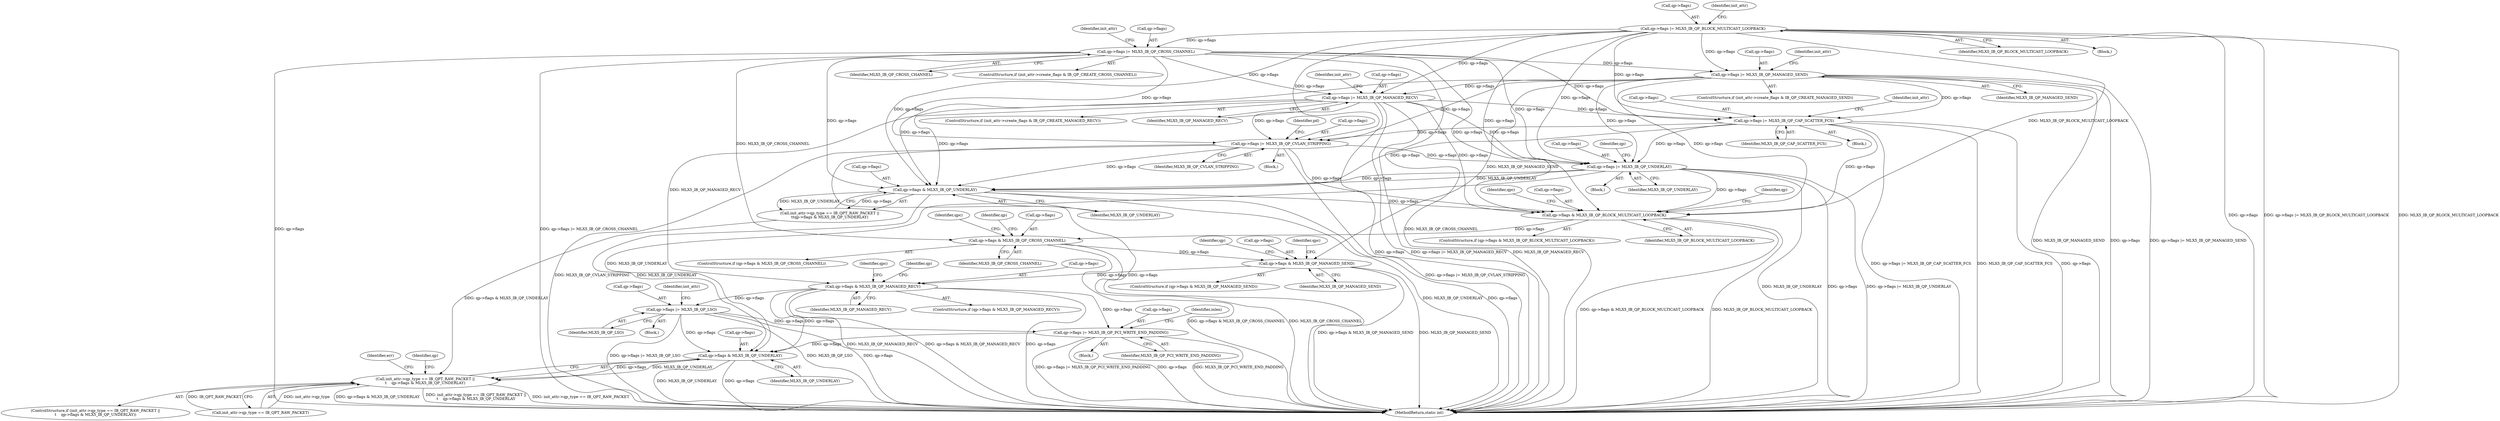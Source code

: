 digraph "0_linux_0625b4ba1a5d4703c7fb01c497bd6c156908af00@pointer" {
"1000832" [label="(Call,qp->flags & MLX5_IB_QP_MANAGED_SEND)"];
"1000821" [label="(Call,qp->flags & MLX5_IB_QP_CROSS_CHANNEL)"];
"1000810" [label="(Call,qp->flags & MLX5_IB_QP_BLOCK_MULTICAST_LOOPBACK)"];
"1000274" [label="(Call,qp->flags |= MLX5_IB_QP_MANAGED_RECV)"];
"1000252" [label="(Call,qp->flags |= MLX5_IB_QP_CROSS_CHANNEL)"];
"1000218" [label="(Call,qp->flags |= MLX5_IB_QP_BLOCK_MULTICAST_LOOPBACK)"];
"1000263" [label="(Call,qp->flags |= MLX5_IB_QP_MANAGED_SEND)"];
"1000521" [label="(Call,qp->flags |= MLX5_IB_QP_UNDERLAY)"];
"1000389" [label="(Call,qp->flags |= MLX5_IB_QP_CVLAN_STRIPPING)"];
"1000344" [label="(Call,qp->flags |= MLX5_IB_QP_CAP_SCATTER_FCS)"];
"1000551" [label="(Call,qp->flags & MLX5_IB_QP_UNDERLAY)"];
"1000843" [label="(Call,qp->flags & MLX5_IB_QP_MANAGED_RECV)"];
"1001203" [label="(Call,qp->flags |= MLX5_IB_QP_LSO)"];
"1001246" [label="(Call,qp->flags |= MLX5_IB_QP_PCI_WRITE_END_PADDING)"];
"1001268" [label="(Call,qp->flags & MLX5_IB_QP_UNDERLAY)"];
"1001262" [label="(Call,init_attr->qp_type == IB_QPT_RAW_PACKET ||\n\t    qp->flags & MLX5_IB_QP_UNDERLAY)"];
"1000820" [label="(ControlStructure,if (qp->flags & MLX5_IB_QP_CROSS_CHANNEL))"];
"1000845" [label="(Identifier,qp)"];
"1001207" [label="(Identifier,MLX5_IB_QP_LSO)"];
"1001245" [label="(Block,)"];
"1000831" [label="(ControlStructure,if (qp->flags & MLX5_IB_QP_MANAGED_SEND))"];
"1001246" [label="(Call,qp->flags |= MLX5_IB_QP_PCI_WRITE_END_PADDING)"];
"1000345" [label="(Call,qp->flags)"];
"1000264" [label="(Call,qp->flags)"];
"1000832" [label="(Call,qp->flags & MLX5_IB_QP_MANAGED_SEND)"];
"1000833" [label="(Call,qp->flags)"];
"1000218" [label="(Call,qp->flags |= MLX5_IB_QP_BLOCK_MULTICAST_LOOPBACK)"];
"1000492" [label="(Block,)"];
"1000552" [label="(Call,qp->flags)"];
"1000222" [label="(Identifier,MLX5_IB_QP_BLOCK_MULTICAST_LOOPBACK)"];
"1000809" [label="(ControlStructure,if (qp->flags & MLX5_IB_QP_BLOCK_MULTICAST_LOOPBACK))"];
"1000256" [label="(Identifier,MLX5_IB_QP_CROSS_CHANNEL)"];
"1000522" [label="(Call,qp->flags)"];
"1000267" [label="(Identifier,MLX5_IB_QP_MANAGED_SEND)"];
"1000816" [label="(Identifier,qpc)"];
"1000822" [label="(Call,qp->flags)"];
"1000811" [label="(Call,qp->flags)"];
"1000389" [label="(Call,qp->flags |= MLX5_IB_QP_CVLAN_STRIPPING)"];
"1000344" [label="(Call,qp->flags |= MLX5_IB_QP_CAP_SCATTER_FCS)"];
"1001250" [label="(Identifier,MLX5_IB_QP_PCI_WRITE_END_PADDING)"];
"1001272" [label="(Identifier,MLX5_IB_QP_UNDERLAY)"];
"1000528" [label="(Identifier,qp)"];
"1001279" [label="(Identifier,qp)"];
"1000521" [label="(Call,qp->flags |= MLX5_IB_QP_UNDERLAY)"];
"1000393" [label="(Identifier,MLX5_IB_QP_CVLAN_STRIPPING)"];
"1000274" [label="(Call,qp->flags |= MLX5_IB_QP_MANAGED_RECV)"];
"1000551" [label="(Call,qp->flags & MLX5_IB_QP_UNDERLAY)"];
"1000283" [label="(Identifier,init_attr)"];
"1000827" [label="(Identifier,qpc)"];
"1000814" [label="(Identifier,MLX5_IB_QP_BLOCK_MULTICAST_LOOPBACK)"];
"1000396" [label="(Identifier,pd)"];
"1001247" [label="(Call,qp->flags)"];
"1000252" [label="(Call,qp->flags |= MLX5_IB_QP_CROSS_CHANNEL)"];
"1000843" [label="(Call,qp->flags & MLX5_IB_QP_MANAGED_RECV)"];
"1000271" [label="(Identifier,init_attr)"];
"1001263" [label="(Call,init_attr->qp_type == IB_QPT_RAW_PACKET)"];
"1000219" [label="(Call,qp->flags)"];
"1001304" [label="(Identifier,err)"];
"1000348" [label="(Identifier,MLX5_IB_QP_CAP_SCATTER_FCS)"];
"1000555" [label="(Identifier,MLX5_IB_QP_UNDERLAY)"];
"1000275" [label="(Call,qp->flags)"];
"1000545" [label="(Call,init_attr->qp_type == IB_QPT_RAW_PACKET ||\n\t\tqp->flags & MLX5_IB_QP_UNDERLAY)"];
"1000309" [label="(Block,)"];
"1000260" [label="(Identifier,init_attr)"];
"1001203" [label="(Call,qp->flags |= MLX5_IB_QP_LSO)"];
"1001197" [label="(Block,)"];
"1000253" [label="(Call,qp->flags)"];
"1000226" [label="(Identifier,init_attr)"];
"1000366" [label="(Block,)"];
"1000856" [label="(Identifier,qp)"];
"1000390" [label="(Call,qp->flags)"];
"1000847" [label="(Identifier,MLX5_IB_QP_MANAGED_RECV)"];
"1000278" [label="(Identifier,MLX5_IB_QP_MANAGED_RECV)"];
"1000268" [label="(ControlStructure,if (init_attr->create_flags & IB_QP_CREATE_MANAGED_RECV))"];
"1000842" [label="(ControlStructure,if (qp->flags & MLX5_IB_QP_MANAGED_RECV))"];
"1000836" [label="(Identifier,MLX5_IB_QP_MANAGED_SEND)"];
"1001262" [label="(Call,init_attr->qp_type == IB_QPT_RAW_PACKET ||\n\t    qp->flags & MLX5_IB_QP_UNDERLAY)"];
"1000838" [label="(Identifier,qpc)"];
"1000246" [label="(ControlStructure,if (init_attr->create_flags & IB_QP_CREATE_CROSS_CHANNEL))"];
"1001428" [label="(MethodReturn,static int)"];
"1001268" [label="(Call,qp->flags & MLX5_IB_QP_UNDERLAY)"];
"1000823" [label="(Identifier,qp)"];
"1001253" [label="(Identifier,inlen)"];
"1001211" [label="(Identifier,init_attr)"];
"1000844" [label="(Call,qp->flags)"];
"1001204" [label="(Call,qp->flags)"];
"1001261" [label="(ControlStructure,if (init_attr->qp_type == IB_QPT_RAW_PACKET ||\n\t    qp->flags & MLX5_IB_QP_UNDERLAY))"];
"1000263" [label="(Call,qp->flags |= MLX5_IB_QP_MANAGED_SEND)"];
"1000825" [label="(Identifier,MLX5_IB_QP_CROSS_CHANNEL)"];
"1001269" [label="(Call,qp->flags)"];
"1000810" [label="(Call,qp->flags & MLX5_IB_QP_BLOCK_MULTICAST_LOOPBACK)"];
"1000217" [label="(Block,)"];
"1000257" [label="(ControlStructure,if (init_attr->create_flags & IB_QP_CREATE_MANAGED_SEND))"];
"1000525" [label="(Identifier,MLX5_IB_QP_UNDERLAY)"];
"1000352" [label="(Identifier,init_attr)"];
"1000821" [label="(Call,qp->flags & MLX5_IB_QP_CROSS_CHANNEL)"];
"1000849" [label="(Identifier,qpc)"];
"1000834" [label="(Identifier,qp)"];
"1000832" -> "1000831"  [label="AST: "];
"1000832" -> "1000836"  [label="CFG: "];
"1000833" -> "1000832"  [label="AST: "];
"1000836" -> "1000832"  [label="AST: "];
"1000838" -> "1000832"  [label="CFG: "];
"1000845" -> "1000832"  [label="CFG: "];
"1000832" -> "1001428"  [label="DDG: qp->flags & MLX5_IB_QP_MANAGED_SEND"];
"1000832" -> "1001428"  [label="DDG: MLX5_IB_QP_MANAGED_SEND"];
"1000821" -> "1000832"  [label="DDG: qp->flags"];
"1000263" -> "1000832"  [label="DDG: MLX5_IB_QP_MANAGED_SEND"];
"1000832" -> "1000843"  [label="DDG: qp->flags"];
"1000821" -> "1000820"  [label="AST: "];
"1000821" -> "1000825"  [label="CFG: "];
"1000822" -> "1000821"  [label="AST: "];
"1000825" -> "1000821"  [label="AST: "];
"1000827" -> "1000821"  [label="CFG: "];
"1000834" -> "1000821"  [label="CFG: "];
"1000821" -> "1001428"  [label="DDG: MLX5_IB_QP_CROSS_CHANNEL"];
"1000821" -> "1001428"  [label="DDG: qp->flags & MLX5_IB_QP_CROSS_CHANNEL"];
"1000810" -> "1000821"  [label="DDG: qp->flags"];
"1000252" -> "1000821"  [label="DDG: MLX5_IB_QP_CROSS_CHANNEL"];
"1000810" -> "1000809"  [label="AST: "];
"1000810" -> "1000814"  [label="CFG: "];
"1000811" -> "1000810"  [label="AST: "];
"1000814" -> "1000810"  [label="AST: "];
"1000816" -> "1000810"  [label="CFG: "];
"1000823" -> "1000810"  [label="CFG: "];
"1000810" -> "1001428"  [label="DDG: qp->flags & MLX5_IB_QP_BLOCK_MULTICAST_LOOPBACK"];
"1000810" -> "1001428"  [label="DDG: MLX5_IB_QP_BLOCK_MULTICAST_LOOPBACK"];
"1000274" -> "1000810"  [label="DDG: qp->flags"];
"1000252" -> "1000810"  [label="DDG: qp->flags"];
"1000521" -> "1000810"  [label="DDG: qp->flags"];
"1000218" -> "1000810"  [label="DDG: qp->flags"];
"1000218" -> "1000810"  [label="DDG: MLX5_IB_QP_BLOCK_MULTICAST_LOOPBACK"];
"1000263" -> "1000810"  [label="DDG: qp->flags"];
"1000389" -> "1000810"  [label="DDG: qp->flags"];
"1000344" -> "1000810"  [label="DDG: qp->flags"];
"1000551" -> "1000810"  [label="DDG: qp->flags"];
"1000274" -> "1000268"  [label="AST: "];
"1000274" -> "1000278"  [label="CFG: "];
"1000275" -> "1000274"  [label="AST: "];
"1000278" -> "1000274"  [label="AST: "];
"1000283" -> "1000274"  [label="CFG: "];
"1000274" -> "1001428"  [label="DDG: qp->flags"];
"1000274" -> "1001428"  [label="DDG: qp->flags |= MLX5_IB_QP_MANAGED_RECV"];
"1000274" -> "1001428"  [label="DDG: MLX5_IB_QP_MANAGED_RECV"];
"1000252" -> "1000274"  [label="DDG: qp->flags"];
"1000218" -> "1000274"  [label="DDG: qp->flags"];
"1000263" -> "1000274"  [label="DDG: qp->flags"];
"1000274" -> "1000344"  [label="DDG: qp->flags"];
"1000274" -> "1000389"  [label="DDG: qp->flags"];
"1000274" -> "1000521"  [label="DDG: qp->flags"];
"1000274" -> "1000551"  [label="DDG: qp->flags"];
"1000274" -> "1000843"  [label="DDG: MLX5_IB_QP_MANAGED_RECV"];
"1000252" -> "1000246"  [label="AST: "];
"1000252" -> "1000256"  [label="CFG: "];
"1000253" -> "1000252"  [label="AST: "];
"1000256" -> "1000252"  [label="AST: "];
"1000260" -> "1000252"  [label="CFG: "];
"1000252" -> "1001428"  [label="DDG: qp->flags"];
"1000252" -> "1001428"  [label="DDG: qp->flags |= MLX5_IB_QP_CROSS_CHANNEL"];
"1000252" -> "1001428"  [label="DDG: MLX5_IB_QP_CROSS_CHANNEL"];
"1000218" -> "1000252"  [label="DDG: qp->flags"];
"1000252" -> "1000263"  [label="DDG: qp->flags"];
"1000252" -> "1000344"  [label="DDG: qp->flags"];
"1000252" -> "1000389"  [label="DDG: qp->flags"];
"1000252" -> "1000521"  [label="DDG: qp->flags"];
"1000252" -> "1000551"  [label="DDG: qp->flags"];
"1000218" -> "1000217"  [label="AST: "];
"1000218" -> "1000222"  [label="CFG: "];
"1000219" -> "1000218"  [label="AST: "];
"1000222" -> "1000218"  [label="AST: "];
"1000226" -> "1000218"  [label="CFG: "];
"1000218" -> "1001428"  [label="DDG: qp->flags"];
"1000218" -> "1001428"  [label="DDG: qp->flags |= MLX5_IB_QP_BLOCK_MULTICAST_LOOPBACK"];
"1000218" -> "1001428"  [label="DDG: MLX5_IB_QP_BLOCK_MULTICAST_LOOPBACK"];
"1000218" -> "1000263"  [label="DDG: qp->flags"];
"1000218" -> "1000344"  [label="DDG: qp->flags"];
"1000218" -> "1000389"  [label="DDG: qp->flags"];
"1000218" -> "1000521"  [label="DDG: qp->flags"];
"1000218" -> "1000551"  [label="DDG: qp->flags"];
"1000263" -> "1000257"  [label="AST: "];
"1000263" -> "1000267"  [label="CFG: "];
"1000264" -> "1000263"  [label="AST: "];
"1000267" -> "1000263"  [label="AST: "];
"1000271" -> "1000263"  [label="CFG: "];
"1000263" -> "1001428"  [label="DDG: MLX5_IB_QP_MANAGED_SEND"];
"1000263" -> "1001428"  [label="DDG: qp->flags"];
"1000263" -> "1001428"  [label="DDG: qp->flags |= MLX5_IB_QP_MANAGED_SEND"];
"1000263" -> "1000344"  [label="DDG: qp->flags"];
"1000263" -> "1000389"  [label="DDG: qp->flags"];
"1000263" -> "1000521"  [label="DDG: qp->flags"];
"1000263" -> "1000551"  [label="DDG: qp->flags"];
"1000521" -> "1000492"  [label="AST: "];
"1000521" -> "1000525"  [label="CFG: "];
"1000522" -> "1000521"  [label="AST: "];
"1000525" -> "1000521"  [label="AST: "];
"1000528" -> "1000521"  [label="CFG: "];
"1000521" -> "1001428"  [label="DDG: MLX5_IB_QP_UNDERLAY"];
"1000521" -> "1001428"  [label="DDG: qp->flags"];
"1000521" -> "1001428"  [label="DDG: qp->flags |= MLX5_IB_QP_UNDERLAY"];
"1000389" -> "1000521"  [label="DDG: qp->flags"];
"1000344" -> "1000521"  [label="DDG: qp->flags"];
"1000521" -> "1000551"  [label="DDG: qp->flags"];
"1000521" -> "1000551"  [label="DDG: MLX5_IB_QP_UNDERLAY"];
"1000521" -> "1001268"  [label="DDG: MLX5_IB_QP_UNDERLAY"];
"1000389" -> "1000366"  [label="AST: "];
"1000389" -> "1000393"  [label="CFG: "];
"1000390" -> "1000389"  [label="AST: "];
"1000393" -> "1000389"  [label="AST: "];
"1000396" -> "1000389"  [label="CFG: "];
"1000389" -> "1001428"  [label="DDG: qp->flags |= MLX5_IB_QP_CVLAN_STRIPPING"];
"1000389" -> "1001428"  [label="DDG: MLX5_IB_QP_CVLAN_STRIPPING"];
"1000389" -> "1001428"  [label="DDG: qp->flags"];
"1000344" -> "1000389"  [label="DDG: qp->flags"];
"1000389" -> "1000551"  [label="DDG: qp->flags"];
"1000344" -> "1000309"  [label="AST: "];
"1000344" -> "1000348"  [label="CFG: "];
"1000345" -> "1000344"  [label="AST: "];
"1000348" -> "1000344"  [label="AST: "];
"1000352" -> "1000344"  [label="CFG: "];
"1000344" -> "1001428"  [label="DDG: qp->flags |= MLX5_IB_QP_CAP_SCATTER_FCS"];
"1000344" -> "1001428"  [label="DDG: MLX5_IB_QP_CAP_SCATTER_FCS"];
"1000344" -> "1001428"  [label="DDG: qp->flags"];
"1000344" -> "1000551"  [label="DDG: qp->flags"];
"1000551" -> "1000545"  [label="AST: "];
"1000551" -> "1000555"  [label="CFG: "];
"1000552" -> "1000551"  [label="AST: "];
"1000555" -> "1000551"  [label="AST: "];
"1000545" -> "1000551"  [label="CFG: "];
"1000551" -> "1001428"  [label="DDG: MLX5_IB_QP_UNDERLAY"];
"1000551" -> "1001428"  [label="DDG: qp->flags"];
"1000551" -> "1000545"  [label="DDG: qp->flags"];
"1000551" -> "1000545"  [label="DDG: MLX5_IB_QP_UNDERLAY"];
"1000551" -> "1001268"  [label="DDG: MLX5_IB_QP_UNDERLAY"];
"1000843" -> "1000842"  [label="AST: "];
"1000843" -> "1000847"  [label="CFG: "];
"1000844" -> "1000843"  [label="AST: "];
"1000847" -> "1000843"  [label="AST: "];
"1000849" -> "1000843"  [label="CFG: "];
"1000856" -> "1000843"  [label="CFG: "];
"1000843" -> "1001428"  [label="DDG: qp->flags & MLX5_IB_QP_MANAGED_RECV"];
"1000843" -> "1001428"  [label="DDG: qp->flags"];
"1000843" -> "1001428"  [label="DDG: MLX5_IB_QP_MANAGED_RECV"];
"1000843" -> "1001203"  [label="DDG: qp->flags"];
"1000843" -> "1001246"  [label="DDG: qp->flags"];
"1000843" -> "1001268"  [label="DDG: qp->flags"];
"1001203" -> "1001197"  [label="AST: "];
"1001203" -> "1001207"  [label="CFG: "];
"1001204" -> "1001203"  [label="AST: "];
"1001207" -> "1001203"  [label="AST: "];
"1001211" -> "1001203"  [label="CFG: "];
"1001203" -> "1001428"  [label="DDG: qp->flags"];
"1001203" -> "1001428"  [label="DDG: qp->flags |= MLX5_IB_QP_LSO"];
"1001203" -> "1001428"  [label="DDG: MLX5_IB_QP_LSO"];
"1001203" -> "1001246"  [label="DDG: qp->flags"];
"1001203" -> "1001268"  [label="DDG: qp->flags"];
"1001246" -> "1001245"  [label="AST: "];
"1001246" -> "1001250"  [label="CFG: "];
"1001247" -> "1001246"  [label="AST: "];
"1001250" -> "1001246"  [label="AST: "];
"1001253" -> "1001246"  [label="CFG: "];
"1001246" -> "1001428"  [label="DDG: qp->flags"];
"1001246" -> "1001428"  [label="DDG: MLX5_IB_QP_PCI_WRITE_END_PADDING"];
"1001246" -> "1001428"  [label="DDG: qp->flags |= MLX5_IB_QP_PCI_WRITE_END_PADDING"];
"1001246" -> "1001268"  [label="DDG: qp->flags"];
"1001268" -> "1001262"  [label="AST: "];
"1001268" -> "1001272"  [label="CFG: "];
"1001269" -> "1001268"  [label="AST: "];
"1001272" -> "1001268"  [label="AST: "];
"1001262" -> "1001268"  [label="CFG: "];
"1001268" -> "1001428"  [label="DDG: MLX5_IB_QP_UNDERLAY"];
"1001268" -> "1001428"  [label="DDG: qp->flags"];
"1001268" -> "1001262"  [label="DDG: qp->flags"];
"1001268" -> "1001262"  [label="DDG: MLX5_IB_QP_UNDERLAY"];
"1001262" -> "1001261"  [label="AST: "];
"1001262" -> "1001263"  [label="CFG: "];
"1001263" -> "1001262"  [label="AST: "];
"1001279" -> "1001262"  [label="CFG: "];
"1001304" -> "1001262"  [label="CFG: "];
"1001262" -> "1001428"  [label="DDG: qp->flags & MLX5_IB_QP_UNDERLAY"];
"1001262" -> "1001428"  [label="DDG: init_attr->qp_type == IB_QPT_RAW_PACKET ||\n\t    qp->flags & MLX5_IB_QP_UNDERLAY"];
"1001262" -> "1001428"  [label="DDG: init_attr->qp_type == IB_QPT_RAW_PACKET"];
"1001263" -> "1001262"  [label="DDG: init_attr->qp_type"];
"1001263" -> "1001262"  [label="DDG: IB_QPT_RAW_PACKET"];
"1000545" -> "1001262"  [label="DDG: qp->flags & MLX5_IB_QP_UNDERLAY"];
}
